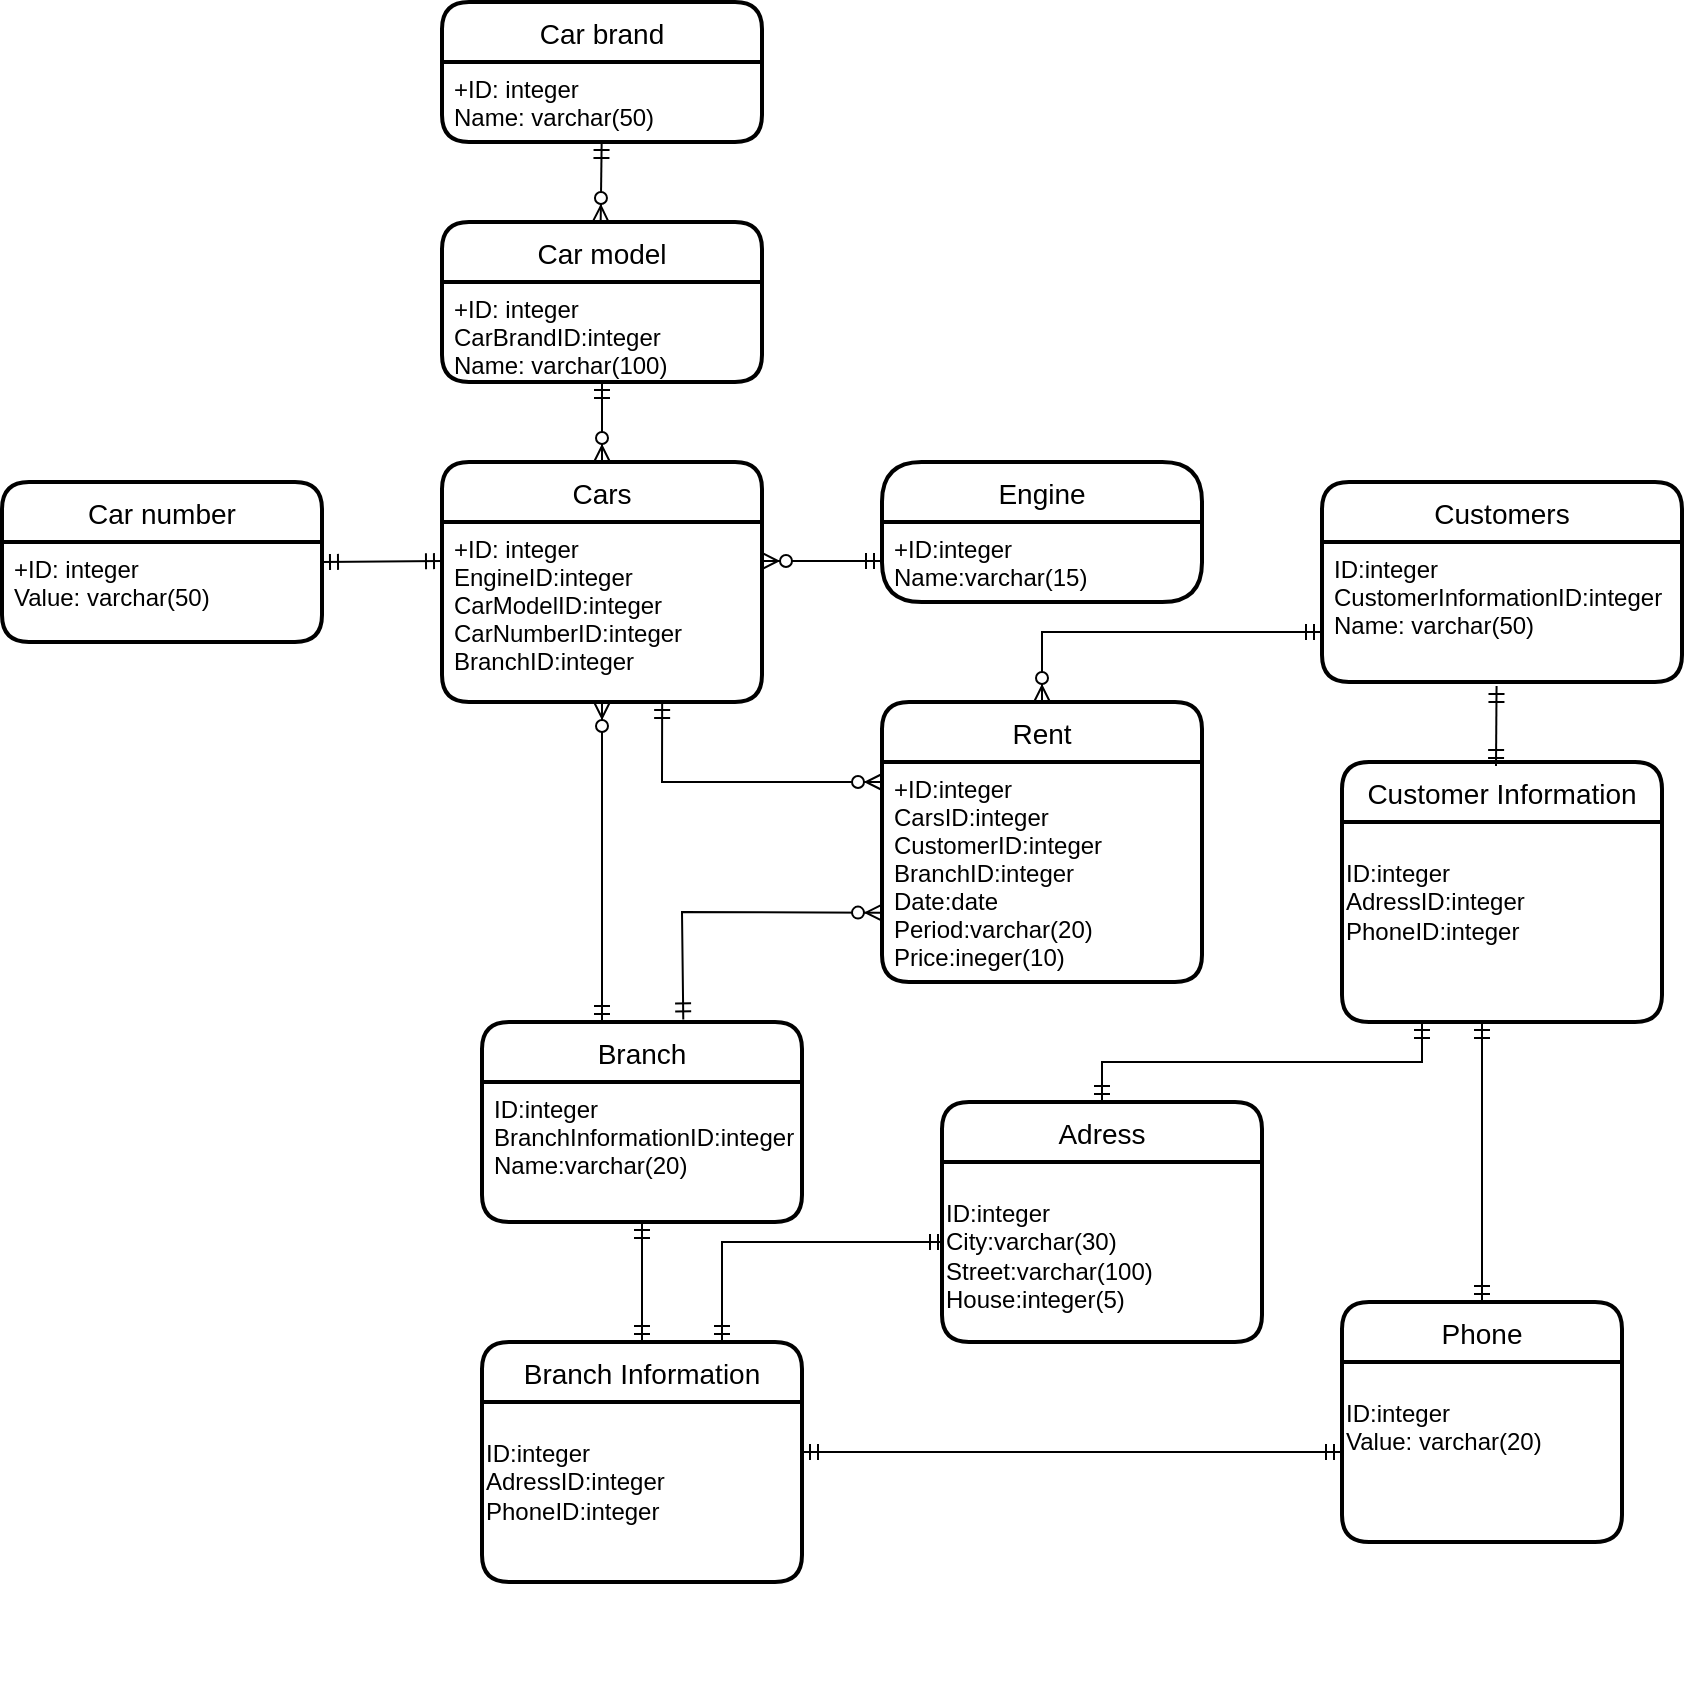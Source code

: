 <mxfile version="15.6.3" type="device"><diagram id="R2lEEEUBdFMjLlhIrx00" name="Page-1"><mxGraphModel dx="2084" dy="412" grid="1" gridSize="10" guides="1" tooltips="1" connect="1" arrows="1" fold="1" page="1" pageScale="1" pageWidth="850" pageHeight="1100" math="0" shadow="0" extFonts="Permanent Marker^https://fonts.googleapis.com/css?family=Permanent+Marker"><root><mxCell id="0"/><mxCell id="1" parent="0"/><mxCell id="8Sao5EFEL9ZNmmMlfgQ8-13" value="Customers" style="swimlane;childLayout=stackLayout;horizontal=1;startSize=30;horizontalStack=0;rounded=1;fontSize=14;fontStyle=0;strokeWidth=2;resizeParent=0;resizeLast=1;shadow=0;dashed=0;align=center;" parent="1" vertex="1"><mxGeometry x="580" y="350" width="180" height="100" as="geometry"/></mxCell><mxCell id="8Sao5EFEL9ZNmmMlfgQ8-14" value="ID:integer&#10;CustomerInformationID:integer&#10;Name: varchar(50)&#10;&#10;" style="align=left;strokeColor=none;fillColor=none;spacingLeft=4;fontSize=12;verticalAlign=top;resizable=0;rotatable=0;part=1;fontStyle=0" parent="8Sao5EFEL9ZNmmMlfgQ8-13" vertex="1"><mxGeometry y="30" width="180" height="70" as="geometry"/></mxCell><mxCell id="8Sao5EFEL9ZNmmMlfgQ8-26" value="Customer Information" style="swimlane;childLayout=stackLayout;horizontal=1;startSize=30;horizontalStack=0;rounded=1;fontSize=14;fontStyle=0;strokeWidth=2;resizeParent=0;resizeLast=1;shadow=0;dashed=0;align=center;" parent="1" vertex="1"><mxGeometry x="590" y="490" width="160" height="130" as="geometry"/></mxCell><mxCell id="hOmDM9Ore8f4dEFe_2YN-9" style="edgeStyle=none;rounded=0;orthogonalLoop=1;jettySize=auto;html=1;exitX=0.75;exitY=0;exitDx=0;exitDy=0;" edge="1" parent="8Sao5EFEL9ZNmmMlfgQ8-26" source="8Sao5EFEL9ZNmmMlfgQ8-28" target="8Sao5EFEL9ZNmmMlfgQ8-28"><mxGeometry relative="1" as="geometry"/></mxCell><mxCell id="8Sao5EFEL9ZNmmMlfgQ8-28" value="&lt;p style=&quot;line-height: 1.2&quot;&gt;&lt;/p&gt;&lt;blockquote style=&quot;margin: 0 0 0 40px ; border: none ; padding: 0px&quot;&gt;&lt;/blockquote&gt;&lt;span&gt;&lt;div&gt;&lt;span&gt;&lt;font style=&quot;font-size: 12px&quot;&gt;ID:integer&lt;/font&gt;&lt;/span&gt;&lt;/div&gt;&lt;/span&gt;&lt;div&gt;AdressID:integer&lt;/div&gt;&lt;div&gt;PhoneID:integer&lt;/div&gt;&lt;p&gt;&lt;/p&gt;" style="text;whiteSpace=wrap;html=1;" parent="8Sao5EFEL9ZNmmMlfgQ8-26" vertex="1"><mxGeometry y="30" width="160" height="100" as="geometry"/></mxCell><mxCell id="hOmDM9Ore8f4dEFe_2YN-2" value="Car brand" style="swimlane;childLayout=stackLayout;horizontal=1;startSize=30;horizontalStack=0;rounded=1;fontSize=14;fontStyle=0;strokeWidth=2;resizeParent=0;resizeLast=1;shadow=0;dashed=0;align=center;" vertex="1" parent="1"><mxGeometry x="140" y="110" width="160" height="70" as="geometry"/></mxCell><mxCell id="hOmDM9Ore8f4dEFe_2YN-3" value="+ID: integer&#10;Name: varchar(50)&#10;" style="align=left;strokeColor=none;fillColor=none;spacingLeft=4;fontSize=12;verticalAlign=top;resizable=0;rotatable=0;part=1;" vertex="1" parent="hOmDM9Ore8f4dEFe_2YN-2"><mxGeometry y="30" width="160" height="40" as="geometry"/></mxCell><mxCell id="hOmDM9Ore8f4dEFe_2YN-29" style="edgeStyle=none;rounded=0;orthogonalLoop=1;jettySize=auto;html=1;exitX=0.75;exitY=0;exitDx=0;exitDy=0;" edge="1" parent="hOmDM9Ore8f4dEFe_2YN-2" source="hOmDM9Ore8f4dEFe_2YN-3" target="hOmDM9Ore8f4dEFe_2YN-3"><mxGeometry relative="1" as="geometry"/></mxCell><mxCell id="hOmDM9Ore8f4dEFe_2YN-6" value="" style="fontSize=12;html=1;endArrow=ERzeroToMany;startArrow=ERmandOne;rounded=0;" edge="1" parent="1"><mxGeometry width="100" height="100" relative="1" as="geometry"><mxPoint x="219.83" y="180" as="sourcePoint"/><mxPoint x="219.33" y="220" as="targetPoint"/></mxGeometry></mxCell><mxCell id="hOmDM9Ore8f4dEFe_2YN-13" value="Car number" style="swimlane;childLayout=stackLayout;horizontal=1;startSize=30;horizontalStack=0;rounded=1;fontSize=14;fontStyle=0;strokeWidth=2;resizeParent=0;resizeLast=1;shadow=0;dashed=0;align=center;" vertex="1" parent="1"><mxGeometry x="-80" y="350" width="160" height="80" as="geometry"/></mxCell><mxCell id="hOmDM9Ore8f4dEFe_2YN-14" value="+ID: integer&#10;Value: varchar(50)&#10;" style="align=left;strokeColor=none;fillColor=none;spacingLeft=4;fontSize=12;verticalAlign=top;resizable=0;rotatable=0;part=1;" vertex="1" parent="hOmDM9Ore8f4dEFe_2YN-13"><mxGeometry y="30" width="160" height="50" as="geometry"/></mxCell><mxCell id="hOmDM9Ore8f4dEFe_2YN-16" value="" style="fontSize=12;html=1;endArrow=ERmandOne;startArrow=ERmandOne;rounded=0;" edge="1" parent="1"><mxGeometry width="100" height="100" relative="1" as="geometry"><mxPoint x="80" y="390" as="sourcePoint"/><mxPoint x="140.0" y="389.53" as="targetPoint"/></mxGeometry></mxCell><mxCell id="8Sao5EFEL9ZNmmMlfgQ8-56" value="" style="fontSize=12;html=1;endArrow=ERzeroToMany;startArrow=ERmandOne;rounded=0;edgeStyle=orthogonalEdgeStyle;exitX=0;exitY=0.75;exitDx=0;exitDy=0;" parent="1" edge="1" target="8Sao5EFEL9ZNmmMlfgQ8-19" source="8Sao5EFEL9ZNmmMlfgQ8-13"><mxGeometry x="220" y="260.5" width="100" height="100" as="geometry"><mxPoint x="560" y="430.5" as="sourcePoint"/><mxPoint x="490" y="430" as="targetPoint"/></mxGeometry></mxCell><mxCell id="8Sao5EFEL9ZNmmMlfgQ8-19" value="Rent" style="swimlane;childLayout=stackLayout;horizontal=1;startSize=30;horizontalStack=0;rounded=1;fontSize=14;fontStyle=0;strokeWidth=2;resizeParent=0;resizeLast=1;shadow=0;dashed=0;align=center;" parent="1" vertex="1"><mxGeometry x="360" y="460" width="160" height="140" as="geometry"/></mxCell><mxCell id="8Sao5EFEL9ZNmmMlfgQ8-20" value="+ID:integer&#10;CarsID:integer&#10;CustomerID:integer&#10;BranchID:integer&#10;Date:date&#10;Period:varchar(20)&#10;Price:ineger(10)" style="align=left;strokeColor=none;fillColor=none;spacingLeft=4;fontSize=12;verticalAlign=top;resizable=0;rotatable=0;part=1;" parent="8Sao5EFEL9ZNmmMlfgQ8-19" vertex="1"><mxGeometry y="30" width="160" height="110" as="geometry"/></mxCell><mxCell id="8Sao5EFEL9ZNmmMlfgQ8-23" value="Engine" style="swimlane;childLayout=stackLayout;horizontal=1;startSize=30;horizontalStack=0;rounded=1;fontSize=14;fontStyle=0;strokeWidth=2;resizeParent=0;resizeLast=1;shadow=0;dashed=0;align=center;arcSize=22;" parent="1" vertex="1"><mxGeometry x="360" y="340" width="160" height="70" as="geometry"/></mxCell><mxCell id="8Sao5EFEL9ZNmmMlfgQ8-24" value="+ID:integer&#10;Name:varchar(15)" style="align=left;strokeColor=none;fillColor=none;spacingLeft=4;fontSize=12;verticalAlign=top;resizable=0;rotatable=0;part=1;" parent="8Sao5EFEL9ZNmmMlfgQ8-23" vertex="1"><mxGeometry y="30" width="160" height="40" as="geometry"/></mxCell><mxCell id="8Sao5EFEL9ZNmmMlfgQ8-39" value="" style="fontSize=12;html=1;endArrow=ERzeroToMany;startArrow=ERmandOne;rounded=0;" parent="1" edge="1"><mxGeometry x="250" y="350" width="100" height="100" as="geometry"><mxPoint x="360" y="389.5" as="sourcePoint"/><mxPoint x="300" y="389.5" as="targetPoint"/></mxGeometry></mxCell><mxCell id="8Sao5EFEL9ZNmmMlfgQ8-58" value="" style="fontSize=12;html=1;endArrow=ERzeroToMany;startArrow=ERmandOne;rounded=0;exitX=0.688;exitY=1;exitDx=0;exitDy=0;exitPerimeter=0;" parent="1" source="8Sao5EFEL9ZNmmMlfgQ8-16" edge="1"><mxGeometry x="250" y="350" width="100" height="100" as="geometry"><mxPoint x="250" y="450" as="sourcePoint"/><mxPoint x="360" y="500" as="targetPoint"/><Array as="points"><mxPoint x="250" y="500"/></Array></mxGeometry></mxCell><mxCell id="8Sao5EFEL9ZNmmMlfgQ8-15" value="Cars" style="swimlane;childLayout=stackLayout;horizontal=1;startSize=30;horizontalStack=0;rounded=1;fontSize=14;fontStyle=0;strokeWidth=2;resizeParent=0;resizeLast=1;shadow=0;dashed=0;align=center;" parent="1" vertex="1"><mxGeometry x="140" y="340" width="160" height="120" as="geometry"/></mxCell><mxCell id="8Sao5EFEL9ZNmmMlfgQ8-16" value="+ID: integer&#10;EngineID:integer&#10;CarModelID:integer&#10;CarNumberID:integer&#10;BranchID:integer&#10;&#10;" style="align=left;strokeColor=none;fillColor=none;spacingLeft=4;fontSize=12;verticalAlign=top;resizable=0;rotatable=0;part=1;" parent="8Sao5EFEL9ZNmmMlfgQ8-15" vertex="1"><mxGeometry y="30" width="160" height="90" as="geometry"/></mxCell><mxCell id="8Sao5EFEL9ZNmmMlfgQ8-17" value="Branch" style="swimlane;childLayout=stackLayout;horizontal=1;startSize=30;horizontalStack=0;rounded=1;fontSize=14;fontStyle=0;strokeWidth=2;resizeParent=0;resizeLast=1;shadow=0;dashed=0;align=center;" parent="1" vertex="1"><mxGeometry x="160" y="620" width="160" height="100" as="geometry"/></mxCell><mxCell id="8Sao5EFEL9ZNmmMlfgQ8-18" value="ID:integer&#10;BranchInformationID:integer&#10;Name:varchar(20)" style="align=left;strokeColor=none;fillColor=none;spacingLeft=4;fontSize=12;verticalAlign=top;resizable=0;rotatable=0;part=1;" parent="8Sao5EFEL9ZNmmMlfgQ8-17" vertex="1"><mxGeometry y="30" width="160" height="70" as="geometry"/></mxCell><mxCell id="8Sao5EFEL9ZNmmMlfgQ8-51" style="edgeStyle=none;rounded=0;orthogonalLoop=1;jettySize=auto;html=1;exitX=0.75;exitY=0;exitDx=0;exitDy=0;" parent="1" source="8Sao5EFEL9ZNmmMlfgQ8-17" target="8Sao5EFEL9ZNmmMlfgQ8-17" edge="1"><mxGeometry x="220" y="370" as="geometry"/></mxCell><mxCell id="8Sao5EFEL9ZNmmMlfgQ8-63" value="" style="fontSize=12;html=1;endArrow=ERzeroToMany;startArrow=ERmandOne;rounded=0;entryX=0;entryY=0.685;entryDx=0;entryDy=0;entryPerimeter=0;exitX=0.629;exitY=-0.013;exitDx=0;exitDy=0;exitPerimeter=0;" parent="1" source="8Sao5EFEL9ZNmmMlfgQ8-17" target="8Sao5EFEL9ZNmmMlfgQ8-20" edge="1"><mxGeometry x="190" y="345" width="100" height="100" as="geometry"><mxPoint x="270" y="620" as="sourcePoint"/><mxPoint x="270" y="445" as="targetPoint"/><Array as="points"><mxPoint x="260" y="565"/></Array></mxGeometry></mxCell><mxCell id="8Sao5EFEL9ZNmmMlfgQ8-71" value="" style="fontSize=12;html=1;endArrow=ERmandOne;startArrow=ERmandOne;rounded=0;" parent="1" edge="1"><mxGeometry x="147" y="222" width="100" height="100" as="geometry"><mxPoint x="667" y="492" as="sourcePoint"/><mxPoint x="667.28" y="452" as="targetPoint"/></mxGeometry></mxCell><mxCell id="8Sao5EFEL9ZNmmMlfgQ8-50" value="" style="fontSize=12;html=1;endArrow=ERzeroToMany;startArrow=ERmandOne;rounded=0;entryX=0.5;entryY=1;entryDx=0;entryDy=0;entryPerimeter=0;exitX=0.375;exitY=0;exitDx=0;exitDy=0;exitPerimeter=0;" parent="1" source="8Sao5EFEL9ZNmmMlfgQ8-17" target="8Sao5EFEL9ZNmmMlfgQ8-16" edge="1"><mxGeometry x="140" y="340" width="100" height="100" as="geometry"><mxPoint x="250" y="540" as="sourcePoint"/><mxPoint x="250" y="495" as="targetPoint"/><Array as="points"><mxPoint x="220" y="530"/></Array></mxGeometry></mxCell><mxCell id="hOmDM9Ore8f4dEFe_2YN-10" value="Car model" style="swimlane;childLayout=stackLayout;horizontal=1;startSize=30;horizontalStack=0;rounded=1;fontSize=14;fontStyle=0;strokeWidth=2;resizeParent=0;resizeLast=1;shadow=0;dashed=0;align=center;" vertex="1" parent="1"><mxGeometry x="140" y="220" width="160" height="80" as="geometry"/></mxCell><mxCell id="hOmDM9Ore8f4dEFe_2YN-11" value="+ID: integer&#10;CarBrandID:integer&#10;Name: varchar(100)&#10;" style="align=left;strokeColor=none;fillColor=none;spacingLeft=4;fontSize=12;verticalAlign=top;resizable=0;rotatable=0;part=1;" vertex="1" parent="hOmDM9Ore8f4dEFe_2YN-10"><mxGeometry y="30" width="160" height="50" as="geometry"/></mxCell><mxCell id="hOmDM9Ore8f4dEFe_2YN-12" value="" style="fontSize=12;html=1;endArrow=ERzeroToMany;startArrow=ERmandOne;rounded=0;" edge="1" parent="1"><mxGeometry x="140" y="200" width="100" height="100" as="geometry"><mxPoint x="220" y="300" as="sourcePoint"/><mxPoint x="220" y="340" as="targetPoint"/></mxGeometry></mxCell><mxCell id="hOmDM9Ore8f4dEFe_2YN-17" value="Branch Information" style="swimlane;childLayout=stackLayout;horizontal=1;startSize=30;horizontalStack=0;rounded=1;fontSize=14;fontStyle=0;strokeWidth=2;resizeParent=0;resizeLast=1;shadow=0;dashed=0;align=center;" vertex="1" parent="1"><mxGeometry x="160" y="780" width="160" height="120" as="geometry"/></mxCell><mxCell id="hOmDM9Ore8f4dEFe_2YN-18" value="&lt;p style=&quot;line-height: 1.2&quot;&gt;&lt;/p&gt;&lt;blockquote style=&quot;margin: 0 0 0 40px ; border: none ; padding: 0px&quot;&gt;&lt;/blockquote&gt;&lt;span&gt;&lt;div&gt;&lt;span&gt;&lt;font style=&quot;font-size: 12px&quot;&gt;ID:integer&lt;/font&gt;&lt;/span&gt;&lt;/div&gt;&lt;/span&gt;&lt;div&gt;AdressID:integer&lt;/div&gt;&lt;div&gt;PhoneID:integer&lt;/div&gt;&lt;p&gt;&lt;/p&gt;" style="text;whiteSpace=wrap;html=1;" vertex="1" parent="hOmDM9Ore8f4dEFe_2YN-17"><mxGeometry y="30" width="160" height="100" as="geometry"/></mxCell><mxCell id="hOmDM9Ore8f4dEFe_2YN-19" value="&lt;p style=&quot;line-height: 1.2&quot;&gt;&lt;/p&gt;&lt;blockquote style=&quot;margin: 0 0 0 40px ; border: none ; padding: 0px&quot;&gt;&lt;/blockquote&gt;&lt;span&gt;&lt;br&gt;&lt;/span&gt;&lt;p&gt;&lt;/p&gt;" style="text;whiteSpace=wrap;html=1;" vertex="1" parent="hOmDM9Ore8f4dEFe_2YN-17"><mxGeometry y="130" width="160" height="-10" as="geometry"/></mxCell><mxCell id="hOmDM9Ore8f4dEFe_2YN-20" style="edgeStyle=none;rounded=0;orthogonalLoop=1;jettySize=auto;html=1;exitX=0.75;exitY=0;exitDx=0;exitDy=0;" edge="1" parent="hOmDM9Ore8f4dEFe_2YN-17" source="hOmDM9Ore8f4dEFe_2YN-18" target="hOmDM9Ore8f4dEFe_2YN-18"><mxGeometry relative="1" as="geometry"/></mxCell><mxCell id="hOmDM9Ore8f4dEFe_2YN-26" value="" style="fontSize=12;html=1;endArrow=ERmandOne;startArrow=ERmandOne;rounded=0;exitX=0.5;exitY=1;exitDx=0;exitDy=0;entryX=0.5;entryY=0;entryDx=0;entryDy=0;" edge="1" parent="1" source="8Sao5EFEL9ZNmmMlfgQ8-18" target="hOmDM9Ore8f4dEFe_2YN-17"><mxGeometry x="40" y="270.5" width="100" height="100" as="geometry"><mxPoint x="220" y="740" as="sourcePoint"/><mxPoint x="270" y="740" as="targetPoint"/></mxGeometry></mxCell><mxCell id="hOmDM9Ore8f4dEFe_2YN-31" value="Adress" style="swimlane;childLayout=stackLayout;horizontal=1;startSize=30;horizontalStack=0;rounded=1;fontSize=14;fontStyle=0;strokeWidth=2;resizeParent=0;resizeLast=1;shadow=0;dashed=0;align=center;" vertex="1" parent="1"><mxGeometry x="390" y="660" width="160" height="120" as="geometry"/></mxCell><mxCell id="hOmDM9Ore8f4dEFe_2YN-32" value="&lt;p style=&quot;line-height: 1.2&quot;&gt;&lt;/p&gt;&lt;blockquote style=&quot;margin: 0 0 0 40px ; border: none ; padding: 0px&quot;&gt;&lt;/blockquote&gt;&lt;span&gt;&lt;div&gt;&lt;span&gt;&lt;font style=&quot;font-size: 12px&quot;&gt;ID:integer&lt;/font&gt;&lt;/span&gt;&lt;/div&gt;&lt;/span&gt;&lt;div&gt;&lt;span&gt;&lt;font style=&quot;font-size: 12px&quot;&gt;City:varchar(30)&lt;/font&gt;&lt;/span&gt;&lt;/div&gt;&lt;div&gt;&lt;span&gt;&lt;font style=&quot;font-size: 12px&quot;&gt;Street:varchar(100)&lt;/font&gt;&lt;/span&gt;&lt;/div&gt;&lt;div&gt;&lt;span&gt;&lt;font style=&quot;font-size: 12px&quot;&gt;House:integer(5)&lt;/font&gt;&lt;/span&gt;&lt;/div&gt;&lt;p&gt;&lt;/p&gt;" style="text;whiteSpace=wrap;html=1;" vertex="1" parent="hOmDM9Ore8f4dEFe_2YN-31"><mxGeometry y="30" width="160" height="100" as="geometry"/></mxCell><mxCell id="hOmDM9Ore8f4dEFe_2YN-33" value="&lt;p style=&quot;line-height: 1.2&quot;&gt;&lt;/p&gt;&lt;blockquote style=&quot;margin: 0 0 0 40px ; border: none ; padding: 0px&quot;&gt;&lt;/blockquote&gt;&lt;span&gt;&lt;br&gt;&lt;/span&gt;&lt;p&gt;&lt;/p&gt;" style="text;whiteSpace=wrap;html=1;" vertex="1" parent="hOmDM9Ore8f4dEFe_2YN-31"><mxGeometry y="130" width="160" height="-10" as="geometry"/></mxCell><mxCell id="hOmDM9Ore8f4dEFe_2YN-34" style="edgeStyle=none;rounded=0;orthogonalLoop=1;jettySize=auto;html=1;exitX=0.75;exitY=0;exitDx=0;exitDy=0;" edge="1" parent="hOmDM9Ore8f4dEFe_2YN-31" source="hOmDM9Ore8f4dEFe_2YN-32" target="hOmDM9Ore8f4dEFe_2YN-32"><mxGeometry relative="1" as="geometry"/></mxCell><mxCell id="hOmDM9Ore8f4dEFe_2YN-37" value="Phone" style="swimlane;childLayout=stackLayout;horizontal=1;startSize=30;horizontalStack=0;rounded=1;fontSize=14;fontStyle=0;strokeWidth=2;resizeParent=0;resizeLast=1;shadow=0;dashed=0;align=center;" vertex="1" parent="1"><mxGeometry x="590" y="760" width="140" height="120" as="geometry"/></mxCell><mxCell id="hOmDM9Ore8f4dEFe_2YN-38" value="&lt;p style=&quot;line-height: 1.2&quot;&gt;&lt;/p&gt;&lt;blockquote style=&quot;margin: 0 0 0 40px ; border: none ; padding: 0px&quot;&gt;&lt;/blockquote&gt;&lt;span&gt;&lt;div&gt;&lt;span&gt;&lt;font style=&quot;font-size: 12px&quot;&gt;ID:integer&lt;/font&gt;&lt;/span&gt;&lt;/div&gt;&lt;/span&gt;&lt;div&gt;Value: varchar(20)&lt;/div&gt;&lt;p&gt;&lt;/p&gt;" style="text;whiteSpace=wrap;html=1;" vertex="1" parent="hOmDM9Ore8f4dEFe_2YN-37"><mxGeometry y="30" width="140" height="90" as="geometry"/></mxCell><mxCell id="hOmDM9Ore8f4dEFe_2YN-40" style="edgeStyle=none;rounded=0;orthogonalLoop=1;jettySize=auto;html=1;exitX=0.75;exitY=0;exitDx=0;exitDy=0;" edge="1" parent="hOmDM9Ore8f4dEFe_2YN-37" source="hOmDM9Ore8f4dEFe_2YN-38" target="hOmDM9Ore8f4dEFe_2YN-38"><mxGeometry relative="1" as="geometry"/></mxCell><mxCell id="hOmDM9Ore8f4dEFe_2YN-41" value="" style="fontSize=12;html=1;endArrow=ERmandOne;startArrow=ERmandOne;rounded=0;exitX=0;exitY=0.5;exitDx=0;exitDy=0;entryX=1;entryY=0.25;entryDx=0;entryDy=0;" edge="1" parent="1" source="hOmDM9Ore8f4dEFe_2YN-38" target="hOmDM9Ore8f4dEFe_2YN-18"><mxGeometry x="160" y="360.5" width="100" height="100" as="geometry"><mxPoint x="360" y="810" as="sourcePoint"/><mxPoint x="360" y="870" as="targetPoint"/></mxGeometry></mxCell><mxCell id="hOmDM9Ore8f4dEFe_2YN-42" value="" style="fontSize=12;html=1;endArrow=ERmandOne;startArrow=ERmandOne;rounded=0;entryX=0.5;entryY=0;entryDx=0;entryDy=0;" edge="1" parent="1" target="hOmDM9Ore8f4dEFe_2YN-37"><mxGeometry x="460" y="230.5" width="100" height="100" as="geometry"><mxPoint x="660" y="620" as="sourcePoint"/><mxPoint x="660" y="740" as="targetPoint"/></mxGeometry></mxCell><mxCell id="hOmDM9Ore8f4dEFe_2YN-43" value="" style="fontSize=12;html=1;endArrow=ERmandOne;startArrow=ERmandOne;rounded=0;entryX=0.75;entryY=0;entryDx=0;entryDy=0;edgeStyle=orthogonalEdgeStyle;" edge="1" parent="1" target="hOmDM9Ore8f4dEFe_2YN-17"><mxGeometry x="130" y="290.5" width="100" height="100" as="geometry"><mxPoint x="380" y="730" as="sourcePoint"/><mxPoint x="330" y="800" as="targetPoint"/><Array as="points"><mxPoint x="390" y="730"/><mxPoint x="280" y="730"/></Array></mxGeometry></mxCell><mxCell id="hOmDM9Ore8f4dEFe_2YN-44" value="" style="fontSize=12;html=1;endArrow=ERmandOne;startArrow=ERmandOne;rounded=0;exitX=0.25;exitY=1;exitDx=0;exitDy=0;edgeStyle=orthogonalEdgeStyle;entryX=0.5;entryY=0;entryDx=0;entryDy=0;" edge="1" parent="1" source="8Sao5EFEL9ZNmmMlfgQ8-28" target="hOmDM9Ore8f4dEFe_2YN-31"><mxGeometry x="390" y="210.5" width="100" height="100" as="geometry"><mxPoint x="590" y="660" as="sourcePoint"/><mxPoint x="590" y="720" as="targetPoint"/></mxGeometry></mxCell></root></mxGraphModel></diagram></mxfile>